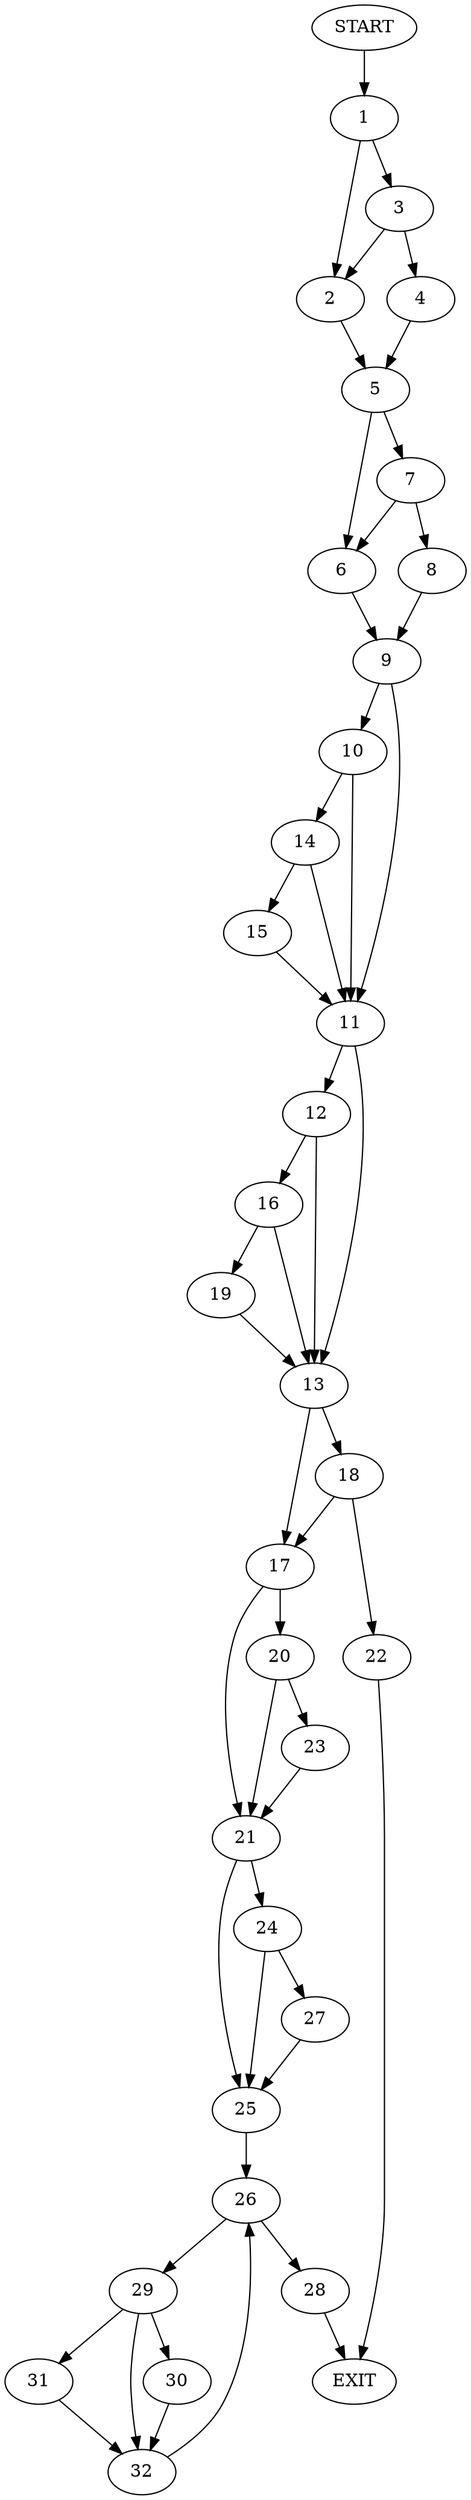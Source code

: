 digraph {
0 [label="START"]
33 [label="EXIT"]
0 -> 1
1 -> 2
1 -> 3
3 -> 2
3 -> 4
2 -> 5
4 -> 5
5 -> 6
5 -> 7
7 -> 6
7 -> 8
6 -> 9
8 -> 9
9 -> 10
9 -> 11
11 -> 12
11 -> 13
10 -> 14
10 -> 11
14 -> 11
14 -> 15
15 -> 11
12 -> 13
12 -> 16
13 -> 17
13 -> 18
16 -> 13
16 -> 19
19 -> 13
17 -> 20
17 -> 21
18 -> 17
18 -> 22
22 -> 33
20 -> 23
20 -> 21
21 -> 24
21 -> 25
23 -> 21
25 -> 26
24 -> 27
24 -> 25
27 -> 25
26 -> 28
26 -> 29
29 -> 30
29 -> 31
29 -> 32
28 -> 33
32 -> 26
31 -> 32
30 -> 32
}
